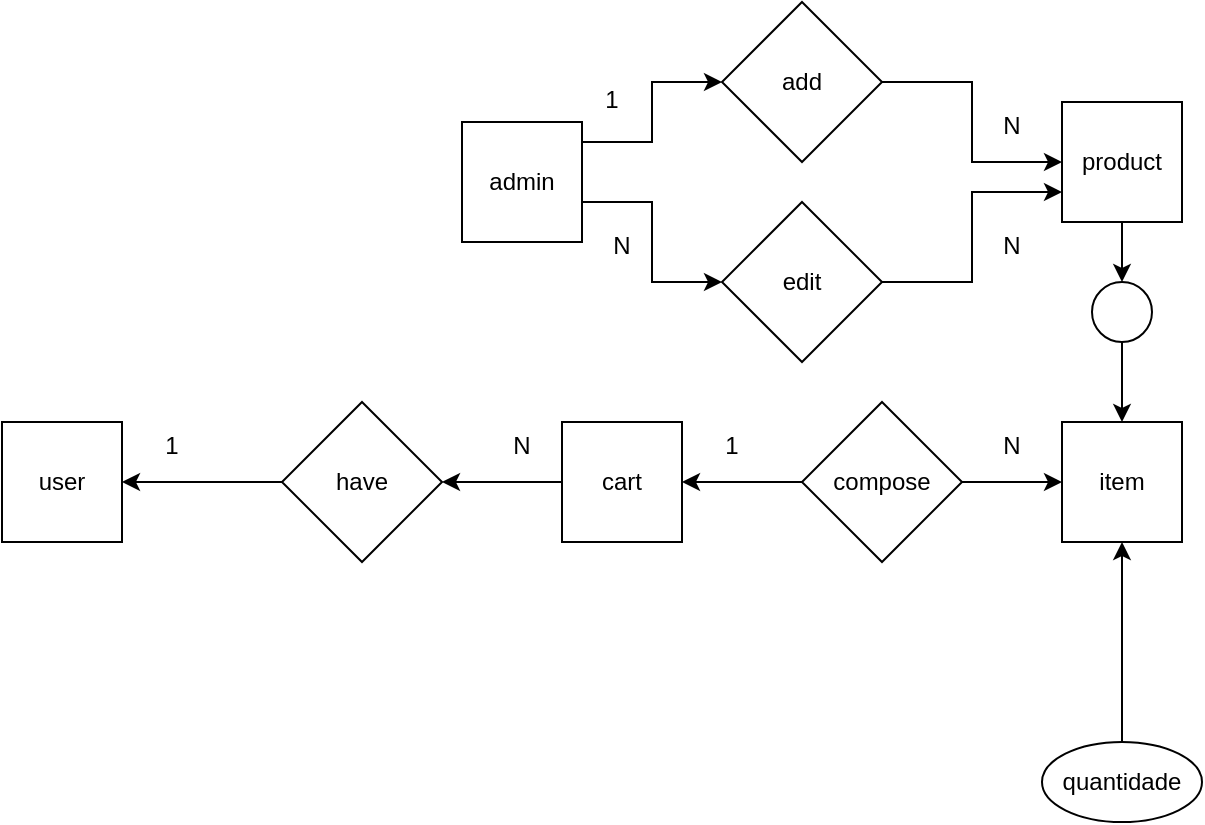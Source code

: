 <mxfile version="24.7.10">
  <diagram name="Page-1" id="AEVp_FnxUDkIhBNub9Zc">
    <mxGraphModel dx="1195" dy="663" grid="1" gridSize="10" guides="1" tooltips="1" connect="1" arrows="1" fold="1" page="1" pageScale="1" pageWidth="850" pageHeight="1100" math="0" shadow="0">
      <root>
        <mxCell id="0" />
        <mxCell id="1" parent="0" />
        <mxCell id="Bfh9I3coePdYq5AxXN2m-6" value="" style="edgeStyle=orthogonalEdgeStyle;rounded=0;orthogonalLoop=1;jettySize=auto;html=1;" edge="1" parent="1" source="Bfh9I3coePdYq5AxXN2m-1" target="Bfh9I3coePdYq5AxXN2m-5">
          <mxGeometry relative="1" as="geometry" />
        </mxCell>
        <mxCell id="Bfh9I3coePdYq5AxXN2m-1" value="&lt;div&gt;product&lt;/div&gt;" style="whiteSpace=wrap;html=1;aspect=fixed;" vertex="1" parent="1">
          <mxGeometry x="690" y="180" width="60" height="60" as="geometry" />
        </mxCell>
        <mxCell id="Bfh9I3coePdYq5AxXN2m-3" value="&lt;div&gt;item&lt;/div&gt;" style="whiteSpace=wrap;html=1;aspect=fixed;" vertex="1" parent="1">
          <mxGeometry x="690" y="340" width="60" height="60" as="geometry" />
        </mxCell>
        <mxCell id="Bfh9I3coePdYq5AxXN2m-7" value="" style="edgeStyle=orthogonalEdgeStyle;rounded=0;orthogonalLoop=1;jettySize=auto;html=1;" edge="1" parent="1" source="Bfh9I3coePdYq5AxXN2m-5" target="Bfh9I3coePdYq5AxXN2m-3">
          <mxGeometry relative="1" as="geometry" />
        </mxCell>
        <mxCell id="Bfh9I3coePdYq5AxXN2m-5" value="" style="ellipse;whiteSpace=wrap;html=1;aspect=fixed;" vertex="1" parent="1">
          <mxGeometry x="705" y="270" width="30" height="30" as="geometry" />
        </mxCell>
        <mxCell id="Bfh9I3coePdYq5AxXN2m-9" value="" style="edgeStyle=orthogonalEdgeStyle;rounded=0;orthogonalLoop=1;jettySize=auto;html=1;" edge="1" parent="1" source="Bfh9I3coePdYq5AxXN2m-8" target="Bfh9I3coePdYq5AxXN2m-3">
          <mxGeometry relative="1" as="geometry" />
        </mxCell>
        <mxCell id="Bfh9I3coePdYq5AxXN2m-8" value="quantidade" style="ellipse;whiteSpace=wrap;html=1;" vertex="1" parent="1">
          <mxGeometry x="680" y="500" width="80" height="40" as="geometry" />
        </mxCell>
        <mxCell id="Bfh9I3coePdYq5AxXN2m-19" value="" style="edgeStyle=orthogonalEdgeStyle;rounded=0;orthogonalLoop=1;jettySize=auto;html=1;" edge="1" parent="1" source="Bfh9I3coePdYq5AxXN2m-10" target="Bfh9I3coePdYq5AxXN2m-18">
          <mxGeometry relative="1" as="geometry" />
        </mxCell>
        <mxCell id="Bfh9I3coePdYq5AxXN2m-10" value="cart" style="whiteSpace=wrap;html=1;aspect=fixed;" vertex="1" parent="1">
          <mxGeometry x="440" y="340" width="60" height="60" as="geometry" />
        </mxCell>
        <mxCell id="Bfh9I3coePdYq5AxXN2m-12" value="" style="edgeStyle=orthogonalEdgeStyle;rounded=0;orthogonalLoop=1;jettySize=auto;html=1;" edge="1" parent="1" source="Bfh9I3coePdYq5AxXN2m-11" target="Bfh9I3coePdYq5AxXN2m-3">
          <mxGeometry relative="1" as="geometry" />
        </mxCell>
        <mxCell id="Bfh9I3coePdYq5AxXN2m-13" value="" style="edgeStyle=orthogonalEdgeStyle;rounded=0;orthogonalLoop=1;jettySize=auto;html=1;" edge="1" parent="1" source="Bfh9I3coePdYq5AxXN2m-11" target="Bfh9I3coePdYq5AxXN2m-10">
          <mxGeometry relative="1" as="geometry" />
        </mxCell>
        <mxCell id="Bfh9I3coePdYq5AxXN2m-11" value="compose" style="rhombus;whiteSpace=wrap;html=1;" vertex="1" parent="1">
          <mxGeometry x="560" y="330" width="80" height="80" as="geometry" />
        </mxCell>
        <mxCell id="Bfh9I3coePdYq5AxXN2m-15" value="N" style="text;html=1;align=center;verticalAlign=middle;whiteSpace=wrap;rounded=0;" vertex="1" parent="1">
          <mxGeometry x="650" y="340" width="30" height="23" as="geometry" />
        </mxCell>
        <mxCell id="Bfh9I3coePdYq5AxXN2m-16" value="1" style="text;html=1;align=center;verticalAlign=middle;whiteSpace=wrap;rounded=0;" vertex="1" parent="1">
          <mxGeometry x="510" y="340" width="30" height="23" as="geometry" />
        </mxCell>
        <mxCell id="Bfh9I3coePdYq5AxXN2m-17" value="user" style="whiteSpace=wrap;html=1;aspect=fixed;" vertex="1" parent="1">
          <mxGeometry x="160" y="340" width="60" height="60" as="geometry" />
        </mxCell>
        <mxCell id="Bfh9I3coePdYq5AxXN2m-20" value="" style="edgeStyle=orthogonalEdgeStyle;rounded=0;orthogonalLoop=1;jettySize=auto;html=1;" edge="1" parent="1" source="Bfh9I3coePdYq5AxXN2m-18" target="Bfh9I3coePdYq5AxXN2m-17">
          <mxGeometry relative="1" as="geometry" />
        </mxCell>
        <mxCell id="Bfh9I3coePdYq5AxXN2m-18" value="have" style="rhombus;whiteSpace=wrap;html=1;" vertex="1" parent="1">
          <mxGeometry x="300" y="330" width="80" height="80" as="geometry" />
        </mxCell>
        <mxCell id="Bfh9I3coePdYq5AxXN2m-26" style="edgeStyle=orthogonalEdgeStyle;rounded=0;orthogonalLoop=1;jettySize=auto;html=1;entryX=0;entryY=0.5;entryDx=0;entryDy=0;" edge="1" parent="1" source="Bfh9I3coePdYq5AxXN2m-21" target="Bfh9I3coePdYq5AxXN2m-22">
          <mxGeometry relative="1" as="geometry">
            <Array as="points">
              <mxPoint x="485" y="200" />
              <mxPoint x="485" y="170" />
            </Array>
          </mxGeometry>
        </mxCell>
        <mxCell id="Bfh9I3coePdYq5AxXN2m-27" style="edgeStyle=orthogonalEdgeStyle;rounded=0;orthogonalLoop=1;jettySize=auto;html=1;entryX=0;entryY=0.5;entryDx=0;entryDy=0;" edge="1" parent="1" source="Bfh9I3coePdYq5AxXN2m-21" target="Bfh9I3coePdYq5AxXN2m-23">
          <mxGeometry relative="1" as="geometry">
            <Array as="points">
              <mxPoint x="485" y="230" />
              <mxPoint x="485" y="270" />
            </Array>
          </mxGeometry>
        </mxCell>
        <mxCell id="Bfh9I3coePdYq5AxXN2m-21" value="&lt;div&gt;admin&lt;/div&gt;" style="whiteSpace=wrap;html=1;aspect=fixed;" vertex="1" parent="1">
          <mxGeometry x="390" y="190" width="60" height="60" as="geometry" />
        </mxCell>
        <mxCell id="Bfh9I3coePdYq5AxXN2m-25" style="edgeStyle=orthogonalEdgeStyle;rounded=0;orthogonalLoop=1;jettySize=auto;html=1;entryX=0;entryY=0.5;entryDx=0;entryDy=0;" edge="1" parent="1" source="Bfh9I3coePdYq5AxXN2m-22" target="Bfh9I3coePdYq5AxXN2m-1">
          <mxGeometry relative="1" as="geometry" />
        </mxCell>
        <mxCell id="Bfh9I3coePdYq5AxXN2m-22" value="add" style="rhombus;whiteSpace=wrap;html=1;" vertex="1" parent="1">
          <mxGeometry x="520" y="130" width="80" height="80" as="geometry" />
        </mxCell>
        <mxCell id="Bfh9I3coePdYq5AxXN2m-24" style="edgeStyle=orthogonalEdgeStyle;rounded=0;orthogonalLoop=1;jettySize=auto;html=1;entryX=0;entryY=0.75;entryDx=0;entryDy=0;" edge="1" parent="1" source="Bfh9I3coePdYq5AxXN2m-23" target="Bfh9I3coePdYq5AxXN2m-1">
          <mxGeometry relative="1" as="geometry" />
        </mxCell>
        <mxCell id="Bfh9I3coePdYq5AxXN2m-23" value="edit" style="rhombus;whiteSpace=wrap;html=1;" vertex="1" parent="1">
          <mxGeometry x="520" y="230" width="80" height="80" as="geometry" />
        </mxCell>
        <mxCell id="Bfh9I3coePdYq5AxXN2m-31" value="N" style="text;html=1;align=center;verticalAlign=middle;whiteSpace=wrap;rounded=0;" vertex="1" parent="1">
          <mxGeometry x="405" y="340" width="30" height="23" as="geometry" />
        </mxCell>
        <mxCell id="Bfh9I3coePdYq5AxXN2m-32" value="1" style="text;html=1;align=center;verticalAlign=middle;whiteSpace=wrap;rounded=0;" vertex="1" parent="1">
          <mxGeometry x="230" y="340" width="30" height="23" as="geometry" />
        </mxCell>
        <mxCell id="Bfh9I3coePdYq5AxXN2m-33" value="N" style="text;html=1;align=center;verticalAlign=middle;whiteSpace=wrap;rounded=0;" vertex="1" parent="1">
          <mxGeometry x="650" y="180" width="30" height="23" as="geometry" />
        </mxCell>
        <mxCell id="Bfh9I3coePdYq5AxXN2m-34" value="1" style="text;html=1;align=center;verticalAlign=middle;whiteSpace=wrap;rounded=0;" vertex="1" parent="1">
          <mxGeometry x="450" y="167" width="30" height="23" as="geometry" />
        </mxCell>
        <mxCell id="Bfh9I3coePdYq5AxXN2m-35" value="N" style="text;html=1;align=center;verticalAlign=middle;whiteSpace=wrap;rounded=0;" vertex="1" parent="1">
          <mxGeometry x="650" y="240" width="30" height="23" as="geometry" />
        </mxCell>
        <mxCell id="Bfh9I3coePdYq5AxXN2m-36" value="N" style="text;html=1;align=center;verticalAlign=middle;whiteSpace=wrap;rounded=0;" vertex="1" parent="1">
          <mxGeometry x="455" y="240" width="30" height="23" as="geometry" />
        </mxCell>
      </root>
    </mxGraphModel>
  </diagram>
</mxfile>
